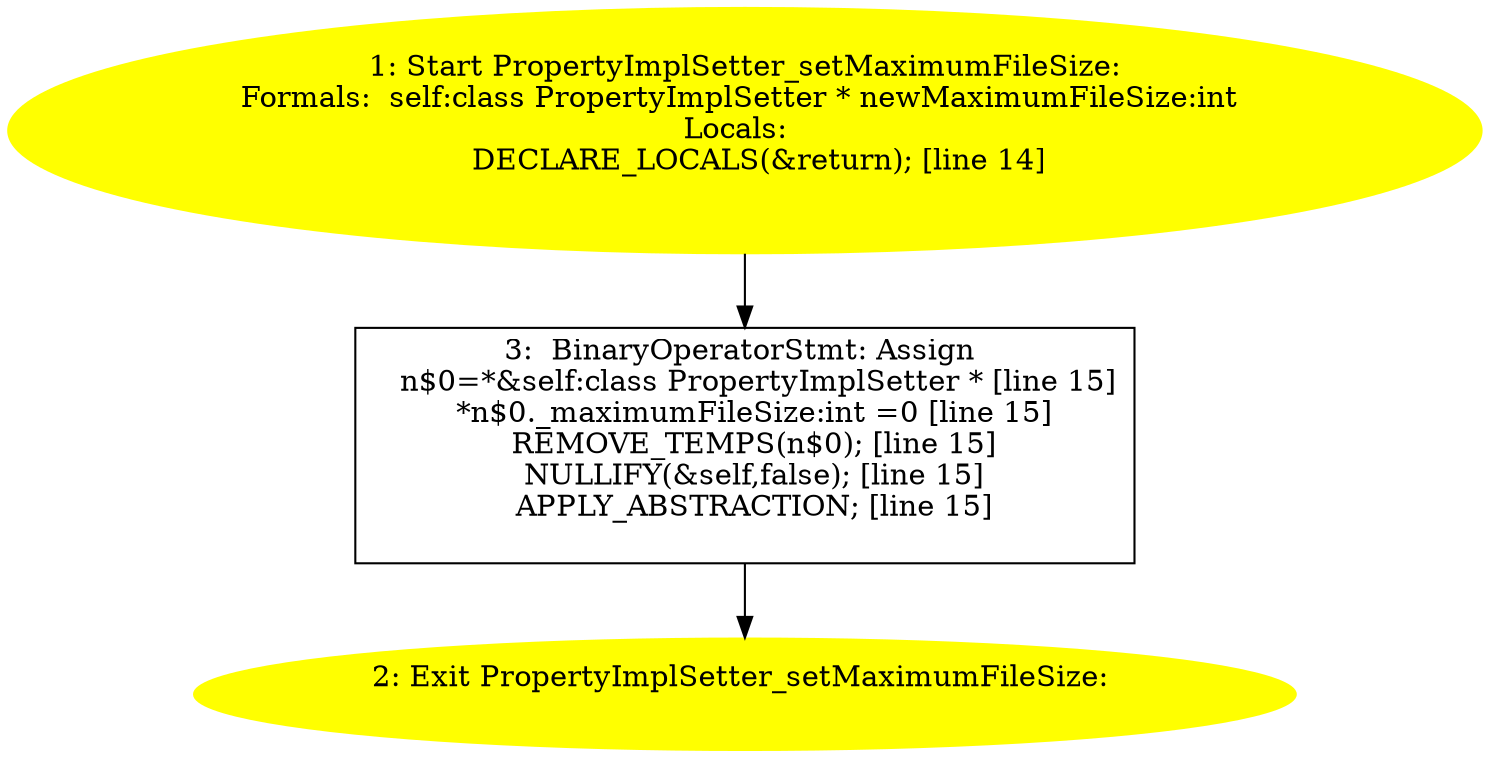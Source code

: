 digraph iCFG {
3 [label="3:  BinaryOperatorStmt: Assign \n   n$0=*&self:class PropertyImplSetter * [line 15]\n  *n$0._maximumFileSize:int =0 [line 15]\n  REMOVE_TEMPS(n$0); [line 15]\n  NULLIFY(&self,false); [line 15]\n  APPLY_ABSTRACTION; [line 15]\n " shape="box"]
	

	 3 -> 2 ;
2 [label="2: Exit PropertyImplSetter_setMaximumFileSize: \n  " color=yellow style=filled]
	

1 [label="1: Start PropertyImplSetter_setMaximumFileSize:\nFormals:  self:class PropertyImplSetter * newMaximumFileSize:int \nLocals:  \n   DECLARE_LOCALS(&return); [line 14]\n " color=yellow style=filled]
	

	 1 -> 3 ;
}
